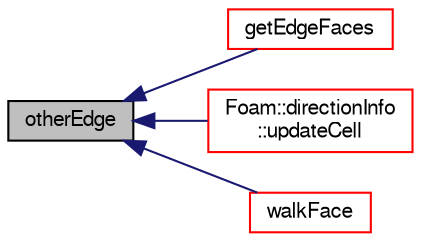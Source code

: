 digraph "otherEdge"
{
  bgcolor="transparent";
  edge [fontname="FreeSans",fontsize="10",labelfontname="FreeSans",labelfontsize="10"];
  node [fontname="FreeSans",fontsize="10",shape=record];
  rankdir="LR";
  Node1795 [label="otherEdge",height=0.2,width=0.4,color="black", fillcolor="grey75", style="filled", fontcolor="black"];
  Node1795 -> Node1796 [dir="back",color="midnightblue",fontsize="10",style="solid",fontname="FreeSans"];
  Node1796 [label="getEdgeFaces",height=0.2,width=0.4,color="red",URL="$a21153.html#a49c5d70e15e6496b848e2012ea176128",tooltip="Get faces on cell using edgeI. Throws error if no two found. "];
  Node1795 -> Node1808 [dir="back",color="midnightblue",fontsize="10",style="solid",fontname="FreeSans"];
  Node1808 [label="Foam::directionInfo\l::updateCell",height=0.2,width=0.4,color="red",URL="$a21486.html#a590b938e5b9283bf1d9f095803dba398",tooltip="Influence of neighbouring face. "];
  Node1795 -> Node1833 [dir="back",color="midnightblue",fontsize="10",style="solid",fontname="FreeSans"];
  Node1833 [label="walkFace",height=0.2,width=0.4,color="red",URL="$a21153.html#a7a612dbf101c056ee4e4f2a0f812c278",tooltip="Returns label of edge nEdges away from startEdge (in the direction. "];
}
